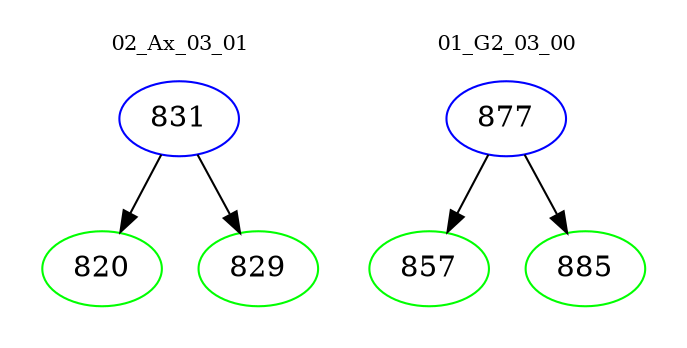 digraph{
subgraph cluster_0 {
color = white
label = "02_Ax_03_01";
fontsize=10;
T0_831 [label="831", color="blue"]
T0_831 -> T0_820 [color="black"]
T0_820 [label="820", color="green"]
T0_831 -> T0_829 [color="black"]
T0_829 [label="829", color="green"]
}
subgraph cluster_1 {
color = white
label = "01_G2_03_00";
fontsize=10;
T1_877 [label="877", color="blue"]
T1_877 -> T1_857 [color="black"]
T1_857 [label="857", color="green"]
T1_877 -> T1_885 [color="black"]
T1_885 [label="885", color="green"]
}
}

